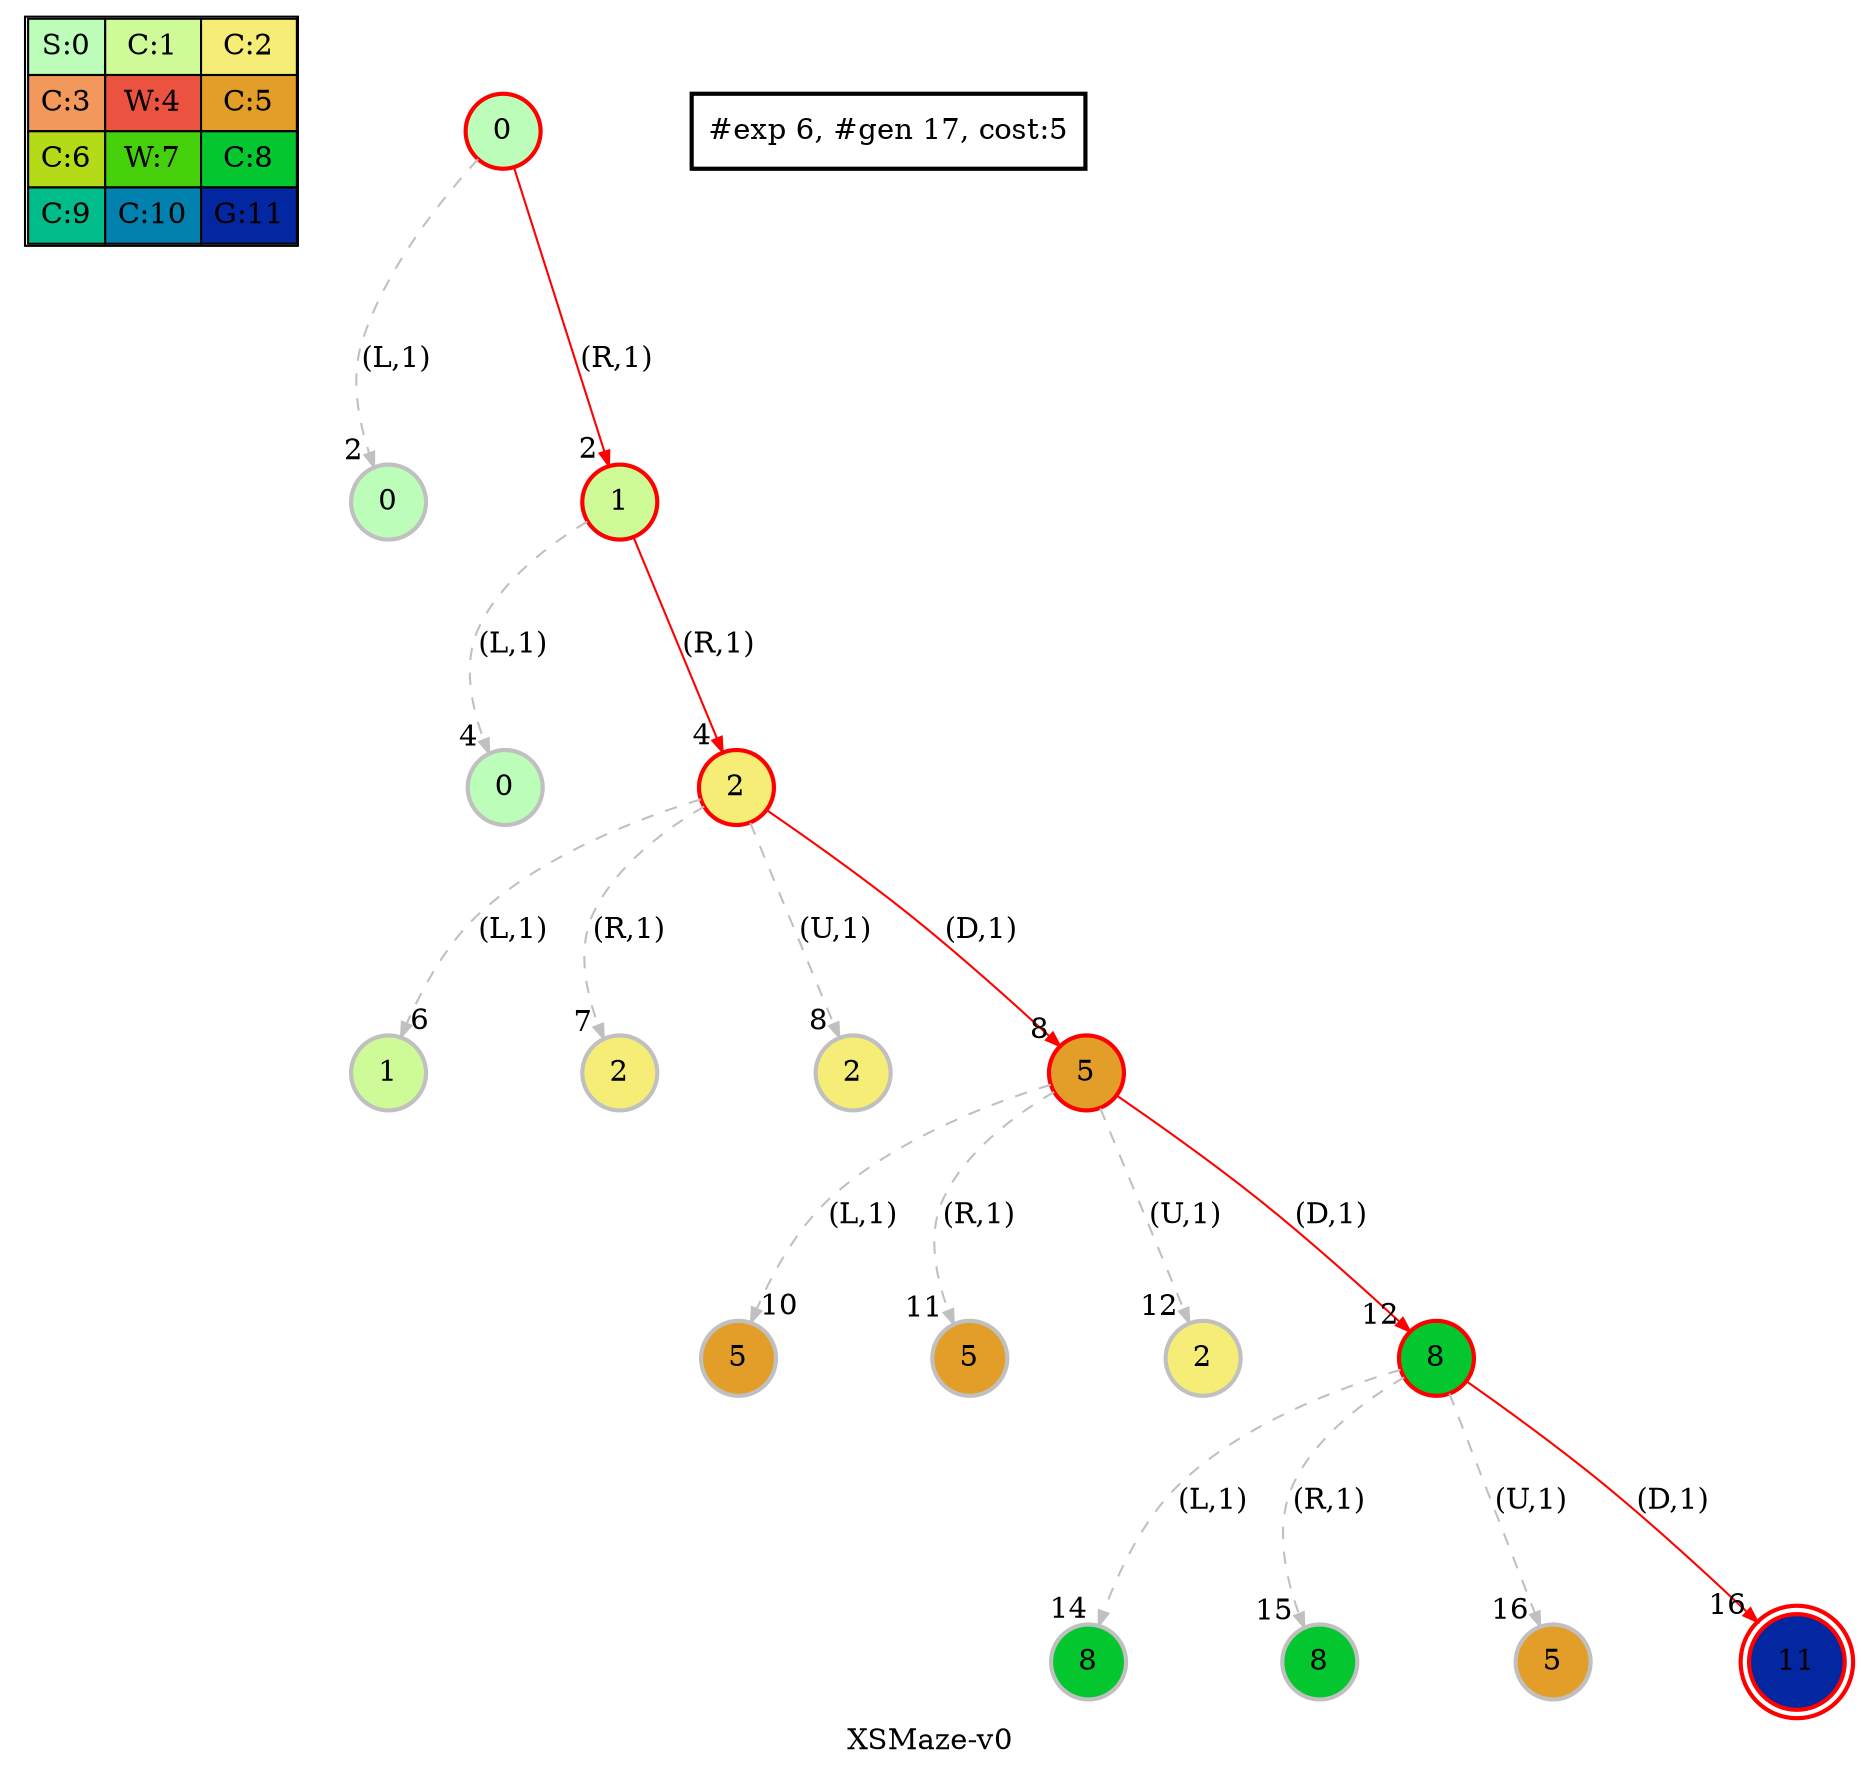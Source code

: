 digraph XSMaze { label="XSMaze-v0" nodesep=1 ranksep="1.2" node [shape=circle penwidth=2] edge [arrowsize=0.7] 
subgraph MAP {label=Map;map [shape=plaintext label=<<table border="1" cellpadding="5" cellspacing="0" cellborder="1"><tr><td bgcolor="0.32745098 0.267733   0.99083125 1.        ">S:0</td><td bgcolor="0.24117647 0.39545121 0.97940977 1.        ">C:1</td><td bgcolor="0.15490196 0.51591783 0.96349314 1.        ">C:2</td></tr><tr><td bgcolor="0.06862745 0.62692381 0.94315443 1.        ">C:3</td><td bgcolor="0.01764706 0.72643357 0.91848699 1.        ">W:4</td><td bgcolor="0.10392157 0.81262237 0.88960401 1.        ">C:5</td></tr><tr><td bgcolor="0.19803922 0.88960401 0.8534438  1.        ">C:6</td><td bgcolor="0.28431373 0.94315443 0.81619691 1.        ">W:7</td><td bgcolor="0.37058824 0.97940977 0.77520398 1.        ">C:8</td></tr><tr><td bgcolor="0.45686275 0.99770518 0.73065313 1.        ">C:9</td><td bgcolor="0.54313725 0.99770518 0.68274886 1.        ">C:10</td><td bgcolor="0.62941176 0.97940977 0.63171101 1.        ">G:11</td></tr></table>>]} 
"0_0" [label="0" style=filled color=grey fillcolor="0.32745098 0.267733   0.99083125 1.        " ];
"0_0.0-0" [label="0" style=filled color=grey fillcolor="0.32745098 0.267733   0.99083125 1.        " ]; "0_0" -> "0_0.0-0" [label="(L,1)" headlabel=" 2 " style="dashed" color=grey ];  
"0_0" [label="0" style=filled color=black color=red fillcolor="0.32745098 0.267733   0.99083125 1.        " ];"0_0.1-1" [label="1" style=filled color=grey color=red fillcolor="0.24117647 0.39545121 0.97940977 1.        " ]; "0_0" -> "0_0.1-1" [label="(R,1)" headlabel=" 2 " style="" color=grey color=red ];  
"0_0.1.0-0" [label="0" style=filled color=grey fillcolor="0.32745098 0.267733   0.99083125 1.        " ]; "0_0.1-1" -> "0_0.1.0-0" [label="(L,1)" headlabel=" 4 " style="dashed" color=grey ];  
"0_0.1-1" [label="1" style=filled color=black color=red fillcolor="0.24117647 0.39545121 0.97940977 1.        " ];"0_0.1.2-1" [label="2" style=filled color=grey color=red fillcolor="0.15490196 0.51591783 0.96349314 1.        " ]; "0_0.1-1" -> "0_0.1.2-1" [label="(R,1)" headlabel=" 4 " style="" color=grey color=red ];  
"0_0.1.2.1-0" [label="1" style=filled color=grey fillcolor="0.24117647 0.39545121 0.97940977 1.        " ]; "0_0.1.2-1" -> "0_0.1.2.1-0" [label="(L,1)" headlabel=" 6 " style="dashed" color=grey ];  
"0_0.1.2.2-1" [label="2" style=filled color=grey fillcolor="0.15490196 0.51591783 0.96349314 1.        " ]; "0_0.1.2-1" -> "0_0.1.2.2-1" [label="(R,1)" headlabel=" 7 " style="dashed" color=grey ];  
"0_0.1.2.2-2" [label="2" style=filled color=grey fillcolor="0.15490196 0.51591783 0.96349314 1.        " ]; "0_0.1.2-1" -> "0_0.1.2.2-2" [label="(U,1)" headlabel=" 8 " style="dashed" color=grey ];  
"0_0.1.2-1" [label="2" style=filled color=black color=red fillcolor="0.15490196 0.51591783 0.96349314 1.        " ];"0_0.1.2.5-3" [label="5" style=filled color=grey color=red fillcolor="0.10392157 0.81262237 0.88960401 1.        " ]; "0_0.1.2-1" -> "0_0.1.2.5-3" [label="(D,1)" headlabel=" 8 " style="" color=grey color=red ];  
"0_0.1.2.5.5-0" [label="5" style=filled color=grey fillcolor="0.10392157 0.81262237 0.88960401 1.        " ]; "0_0.1.2.5-3" -> "0_0.1.2.5.5-0" [label="(L,1)" headlabel=" 10 " style="dashed" color=grey ];  
"0_0.1.2.5.5-1" [label="5" style=filled color=grey fillcolor="0.10392157 0.81262237 0.88960401 1.        " ]; "0_0.1.2.5-3" -> "0_0.1.2.5.5-1" [label="(R,1)" headlabel=" 11 " style="dashed" color=grey ];  
"0_0.1.2.5.2-2" [label="2" style=filled color=grey fillcolor="0.15490196 0.51591783 0.96349314 1.        " ]; "0_0.1.2.5-3" -> "0_0.1.2.5.2-2" [label="(U,1)" headlabel=" 12 " style="dashed" color=grey ];  
"0_0.1.2.5-3" [label="5" style=filled color=black color=red fillcolor="0.10392157 0.81262237 0.88960401 1.        " ];"0_0.1.2.5.8-3" [label="8" style=filled color=grey color=red fillcolor="0.37058824 0.97940977 0.77520398 1.        " ]; "0_0.1.2.5-3" -> "0_0.1.2.5.8-3" [label="(D,1)" headlabel=" 12 " style="" color=grey color=red ];  
"0_0.1.2.5.8.8-0" [label="8" style=filled color=grey fillcolor="0.37058824 0.97940977 0.77520398 1.        " ]; "0_0.1.2.5.8-3" -> "0_0.1.2.5.8.8-0" [label="(L,1)" headlabel=" 14 " style="dashed" color=grey ];  
"0_0.1.2.5.8.8-1" [label="8" style=filled color=grey fillcolor="0.37058824 0.97940977 0.77520398 1.        " ]; "0_0.1.2.5.8-3" -> "0_0.1.2.5.8.8-1" [label="(R,1)" headlabel=" 15 " style="dashed" color=grey ];  
"0_0.1.2.5.8.5-2" [label="5" style=filled color=grey fillcolor="0.10392157 0.81262237 0.88960401 1.        " ]; "0_0.1.2.5.8-3" -> "0_0.1.2.5.8.5-2" [label="(U,1)" headlabel=" 16 " style="dashed" color=grey ];  

"0_0.1.2.5.8-3" [label="8" style=filled color=black color=red fillcolor="0.37058824 0.97940977 0.77520398 1.        " ];"0_0.1.2.5.8.11-3" [label="11" style=filled color=black color=red fillcolor="0.62941176 0.97940977 0.63171101 1.        " peripheries=2 /*GOALSTATE*/]; "0_0.1.2.5.8-3" -> "0_0.1.2.5.8.11-3" [label="(D,1)" headlabel=" 16 " style="" color=grey color=red ]; 
"#exp 6, #gen 17, cost:5" [ shape=box ]; }
